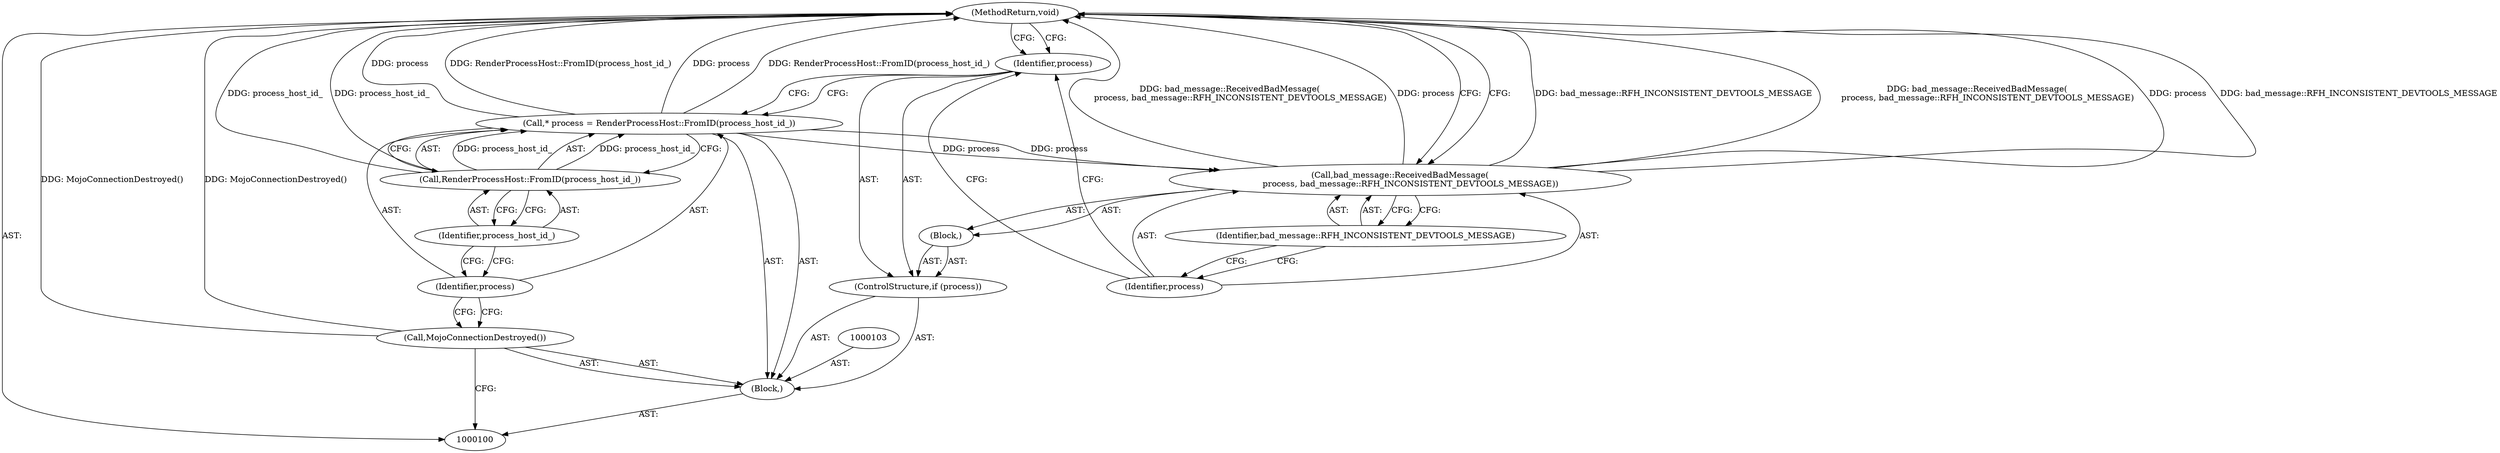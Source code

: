 digraph "0_Chrome_3c8e4852477d5b1e2da877808c998dc57db9460f_1" {
"1000114" [label="(MethodReturn,void)"];
"1000101" [label="(Block,)"];
"1000102" [label="(Call,MojoConnectionDestroyed())"];
"1000104" [label="(Call,* process = RenderProcessHost::FromID(process_host_id_))"];
"1000105" [label="(Identifier,process)"];
"1000106" [label="(Call,RenderProcessHost::FromID(process_host_id_))"];
"1000107" [label="(Identifier,process_host_id_)"];
"1000110" [label="(Block,)"];
"1000108" [label="(ControlStructure,if (process))"];
"1000109" [label="(Identifier,process)"];
"1000111" [label="(Call,bad_message::ReceivedBadMessage(\n        process, bad_message::RFH_INCONSISTENT_DEVTOOLS_MESSAGE))"];
"1000113" [label="(Identifier,bad_message::RFH_INCONSISTENT_DEVTOOLS_MESSAGE)"];
"1000112" [label="(Identifier,process)"];
"1000114" -> "1000100"  [label="AST: "];
"1000114" -> "1000111"  [label="CFG: "];
"1000114" -> "1000109"  [label="CFG: "];
"1000106" -> "1000114"  [label="DDG: process_host_id_"];
"1000104" -> "1000114"  [label="DDG: process"];
"1000104" -> "1000114"  [label="DDG: RenderProcessHost::FromID(process_host_id_)"];
"1000111" -> "1000114"  [label="DDG: bad_message::RFH_INCONSISTENT_DEVTOOLS_MESSAGE"];
"1000111" -> "1000114"  [label="DDG: bad_message::ReceivedBadMessage(\n        process, bad_message::RFH_INCONSISTENT_DEVTOOLS_MESSAGE)"];
"1000111" -> "1000114"  [label="DDG: process"];
"1000102" -> "1000114"  [label="DDG: MojoConnectionDestroyed()"];
"1000101" -> "1000100"  [label="AST: "];
"1000102" -> "1000101"  [label="AST: "];
"1000103" -> "1000101"  [label="AST: "];
"1000104" -> "1000101"  [label="AST: "];
"1000108" -> "1000101"  [label="AST: "];
"1000102" -> "1000101"  [label="AST: "];
"1000102" -> "1000100"  [label="CFG: "];
"1000105" -> "1000102"  [label="CFG: "];
"1000102" -> "1000114"  [label="DDG: MojoConnectionDestroyed()"];
"1000104" -> "1000101"  [label="AST: "];
"1000104" -> "1000106"  [label="CFG: "];
"1000105" -> "1000104"  [label="AST: "];
"1000106" -> "1000104"  [label="AST: "];
"1000109" -> "1000104"  [label="CFG: "];
"1000104" -> "1000114"  [label="DDG: process"];
"1000104" -> "1000114"  [label="DDG: RenderProcessHost::FromID(process_host_id_)"];
"1000106" -> "1000104"  [label="DDG: process_host_id_"];
"1000104" -> "1000111"  [label="DDG: process"];
"1000105" -> "1000104"  [label="AST: "];
"1000105" -> "1000102"  [label="CFG: "];
"1000107" -> "1000105"  [label="CFG: "];
"1000106" -> "1000104"  [label="AST: "];
"1000106" -> "1000107"  [label="CFG: "];
"1000107" -> "1000106"  [label="AST: "];
"1000104" -> "1000106"  [label="CFG: "];
"1000106" -> "1000114"  [label="DDG: process_host_id_"];
"1000106" -> "1000104"  [label="DDG: process_host_id_"];
"1000107" -> "1000106"  [label="AST: "];
"1000107" -> "1000105"  [label="CFG: "];
"1000106" -> "1000107"  [label="CFG: "];
"1000110" -> "1000108"  [label="AST: "];
"1000111" -> "1000110"  [label="AST: "];
"1000108" -> "1000101"  [label="AST: "];
"1000109" -> "1000108"  [label="AST: "];
"1000110" -> "1000108"  [label="AST: "];
"1000109" -> "1000108"  [label="AST: "];
"1000109" -> "1000104"  [label="CFG: "];
"1000112" -> "1000109"  [label="CFG: "];
"1000114" -> "1000109"  [label="CFG: "];
"1000111" -> "1000110"  [label="AST: "];
"1000111" -> "1000113"  [label="CFG: "];
"1000112" -> "1000111"  [label="AST: "];
"1000113" -> "1000111"  [label="AST: "];
"1000114" -> "1000111"  [label="CFG: "];
"1000111" -> "1000114"  [label="DDG: bad_message::RFH_INCONSISTENT_DEVTOOLS_MESSAGE"];
"1000111" -> "1000114"  [label="DDG: bad_message::ReceivedBadMessage(\n        process, bad_message::RFH_INCONSISTENT_DEVTOOLS_MESSAGE)"];
"1000111" -> "1000114"  [label="DDG: process"];
"1000104" -> "1000111"  [label="DDG: process"];
"1000113" -> "1000111"  [label="AST: "];
"1000113" -> "1000112"  [label="CFG: "];
"1000111" -> "1000113"  [label="CFG: "];
"1000112" -> "1000111"  [label="AST: "];
"1000112" -> "1000109"  [label="CFG: "];
"1000113" -> "1000112"  [label="CFG: "];
}

